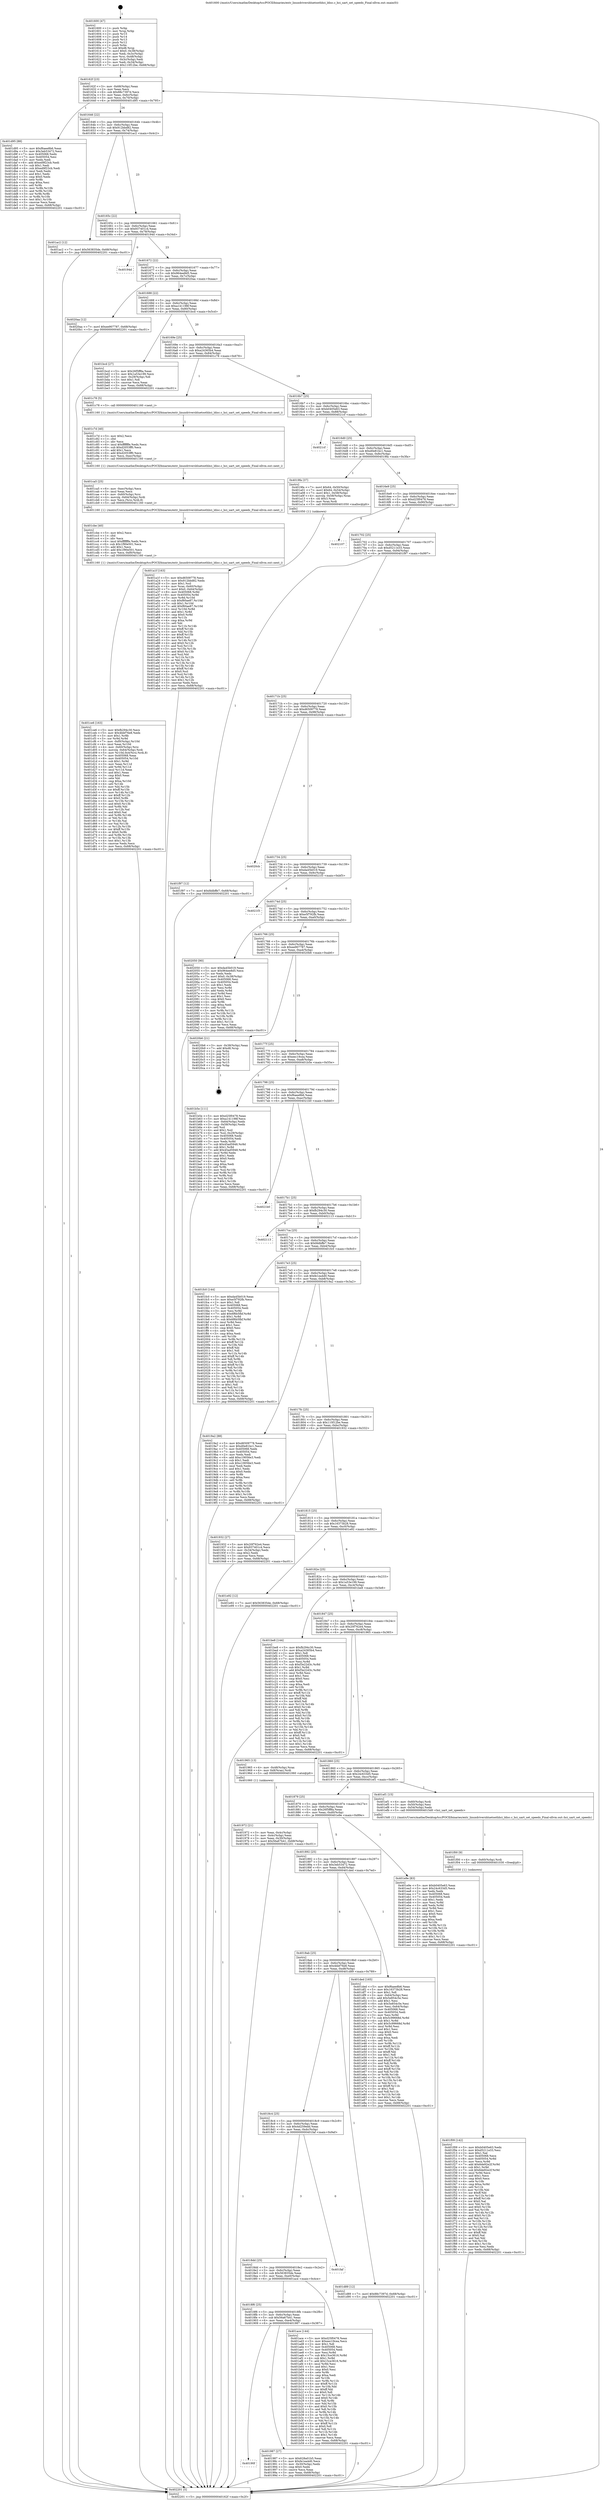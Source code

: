 digraph "0x401600" {
  label = "0x401600 (/mnt/c/Users/mathe/Desktop/tcc/POCII/binaries/extr_linuxdriversbluetoothhci_ldisc.c_hci_uart_set_speeds_Final-ollvm.out::main(0))"
  labelloc = "t"
  node[shape=record]

  Entry [label="",width=0.3,height=0.3,shape=circle,fillcolor=black,style=filled]
  "0x40162f" [label="{
     0x40162f [23]\l
     | [instrs]\l
     &nbsp;&nbsp;0x40162f \<+3\>: mov -0x68(%rbp),%eax\l
     &nbsp;&nbsp;0x401632 \<+2\>: mov %eax,%ecx\l
     &nbsp;&nbsp;0x401634 \<+6\>: sub $0x88c7397d,%ecx\l
     &nbsp;&nbsp;0x40163a \<+3\>: mov %eax,-0x6c(%rbp)\l
     &nbsp;&nbsp;0x40163d \<+3\>: mov %ecx,-0x70(%rbp)\l
     &nbsp;&nbsp;0x401640 \<+6\>: je 0000000000401d95 \<main+0x795\>\l
  }"]
  "0x401d95" [label="{
     0x401d95 [88]\l
     | [instrs]\l
     &nbsp;&nbsp;0x401d95 \<+5\>: mov $0xf6aee8b6,%eax\l
     &nbsp;&nbsp;0x401d9a \<+5\>: mov $0x3eb53472,%ecx\l
     &nbsp;&nbsp;0x401d9f \<+7\>: mov 0x405068,%edx\l
     &nbsp;&nbsp;0x401da6 \<+7\>: mov 0x405054,%esi\l
     &nbsp;&nbsp;0x401dad \<+2\>: mov %edx,%edi\l
     &nbsp;&nbsp;0x401daf \<+6\>: add $0xed9f23cb,%edi\l
     &nbsp;&nbsp;0x401db5 \<+3\>: sub $0x1,%edi\l
     &nbsp;&nbsp;0x401db8 \<+6\>: sub $0xed9f23cb,%edi\l
     &nbsp;&nbsp;0x401dbe \<+3\>: imul %edi,%edx\l
     &nbsp;&nbsp;0x401dc1 \<+3\>: and $0x1,%edx\l
     &nbsp;&nbsp;0x401dc4 \<+3\>: cmp $0x0,%edx\l
     &nbsp;&nbsp;0x401dc7 \<+4\>: sete %r8b\l
     &nbsp;&nbsp;0x401dcb \<+3\>: cmp $0xa,%esi\l
     &nbsp;&nbsp;0x401dce \<+4\>: setl %r9b\l
     &nbsp;&nbsp;0x401dd2 \<+3\>: mov %r8b,%r10b\l
     &nbsp;&nbsp;0x401dd5 \<+3\>: and %r9b,%r10b\l
     &nbsp;&nbsp;0x401dd8 \<+3\>: xor %r9b,%r8b\l
     &nbsp;&nbsp;0x401ddb \<+3\>: or %r8b,%r10b\l
     &nbsp;&nbsp;0x401dde \<+4\>: test $0x1,%r10b\l
     &nbsp;&nbsp;0x401de2 \<+3\>: cmovne %ecx,%eax\l
     &nbsp;&nbsp;0x401de5 \<+3\>: mov %eax,-0x68(%rbp)\l
     &nbsp;&nbsp;0x401de8 \<+5\>: jmp 0000000000402201 \<main+0xc01\>\l
  }"]
  "0x401646" [label="{
     0x401646 [22]\l
     | [instrs]\l
     &nbsp;&nbsp;0x401646 \<+5\>: jmp 000000000040164b \<main+0x4b\>\l
     &nbsp;&nbsp;0x40164b \<+3\>: mov -0x6c(%rbp),%eax\l
     &nbsp;&nbsp;0x40164e \<+5\>: sub $0x912bbd82,%eax\l
     &nbsp;&nbsp;0x401653 \<+3\>: mov %eax,-0x74(%rbp)\l
     &nbsp;&nbsp;0x401656 \<+6\>: je 0000000000401ac2 \<main+0x4c2\>\l
  }"]
  Exit [label="",width=0.3,height=0.3,shape=circle,fillcolor=black,style=filled,peripheries=2]
  "0x401ac2" [label="{
     0x401ac2 [12]\l
     | [instrs]\l
     &nbsp;&nbsp;0x401ac2 \<+7\>: movl $0x563835de,-0x68(%rbp)\l
     &nbsp;&nbsp;0x401ac9 \<+5\>: jmp 0000000000402201 \<main+0xc01\>\l
  }"]
  "0x40165c" [label="{
     0x40165c [22]\l
     | [instrs]\l
     &nbsp;&nbsp;0x40165c \<+5\>: jmp 0000000000401661 \<main+0x61\>\l
     &nbsp;&nbsp;0x401661 \<+3\>: mov -0x6c(%rbp),%eax\l
     &nbsp;&nbsp;0x401664 \<+5\>: sub $0x937401c4,%eax\l
     &nbsp;&nbsp;0x401669 \<+3\>: mov %eax,-0x78(%rbp)\l
     &nbsp;&nbsp;0x40166c \<+6\>: je 000000000040194d \<main+0x34d\>\l
  }"]
  "0x401f09" [label="{
     0x401f09 [142]\l
     | [instrs]\l
     &nbsp;&nbsp;0x401f09 \<+5\>: mov $0xb0405e63,%edx\l
     &nbsp;&nbsp;0x401f0e \<+5\>: mov $0xd5211e33,%esi\l
     &nbsp;&nbsp;0x401f13 \<+2\>: mov $0x1,%al\l
     &nbsp;&nbsp;0x401f15 \<+7\>: mov 0x405068,%ecx\l
     &nbsp;&nbsp;0x401f1c \<+8\>: mov 0x405054,%r8d\l
     &nbsp;&nbsp;0x401f24 \<+3\>: mov %ecx,%r9d\l
     &nbsp;&nbsp;0x401f27 \<+7\>: add $0x6de92e2f,%r9d\l
     &nbsp;&nbsp;0x401f2e \<+4\>: sub $0x1,%r9d\l
     &nbsp;&nbsp;0x401f32 \<+7\>: sub $0x6de92e2f,%r9d\l
     &nbsp;&nbsp;0x401f39 \<+4\>: imul %r9d,%ecx\l
     &nbsp;&nbsp;0x401f3d \<+3\>: and $0x1,%ecx\l
     &nbsp;&nbsp;0x401f40 \<+3\>: cmp $0x0,%ecx\l
     &nbsp;&nbsp;0x401f43 \<+4\>: sete %r10b\l
     &nbsp;&nbsp;0x401f47 \<+4\>: cmp $0xa,%r8d\l
     &nbsp;&nbsp;0x401f4b \<+4\>: setl %r11b\l
     &nbsp;&nbsp;0x401f4f \<+3\>: mov %r10b,%bl\l
     &nbsp;&nbsp;0x401f52 \<+3\>: xor $0xff,%bl\l
     &nbsp;&nbsp;0x401f55 \<+3\>: mov %r11b,%r14b\l
     &nbsp;&nbsp;0x401f58 \<+4\>: xor $0xff,%r14b\l
     &nbsp;&nbsp;0x401f5c \<+2\>: xor $0x0,%al\l
     &nbsp;&nbsp;0x401f5e \<+3\>: mov %bl,%r15b\l
     &nbsp;&nbsp;0x401f61 \<+4\>: and $0x0,%r15b\l
     &nbsp;&nbsp;0x401f65 \<+3\>: and %al,%r10b\l
     &nbsp;&nbsp;0x401f68 \<+3\>: mov %r14b,%r12b\l
     &nbsp;&nbsp;0x401f6b \<+4\>: and $0x0,%r12b\l
     &nbsp;&nbsp;0x401f6f \<+3\>: and %al,%r11b\l
     &nbsp;&nbsp;0x401f72 \<+3\>: or %r10b,%r15b\l
     &nbsp;&nbsp;0x401f75 \<+3\>: or %r11b,%r12b\l
     &nbsp;&nbsp;0x401f78 \<+3\>: xor %r12b,%r15b\l
     &nbsp;&nbsp;0x401f7b \<+3\>: or %r14b,%bl\l
     &nbsp;&nbsp;0x401f7e \<+3\>: xor $0xff,%bl\l
     &nbsp;&nbsp;0x401f81 \<+2\>: or $0x0,%al\l
     &nbsp;&nbsp;0x401f83 \<+2\>: and %al,%bl\l
     &nbsp;&nbsp;0x401f85 \<+3\>: or %bl,%r15b\l
     &nbsp;&nbsp;0x401f88 \<+4\>: test $0x1,%r15b\l
     &nbsp;&nbsp;0x401f8c \<+3\>: cmovne %esi,%edx\l
     &nbsp;&nbsp;0x401f8f \<+3\>: mov %edx,-0x68(%rbp)\l
     &nbsp;&nbsp;0x401f92 \<+5\>: jmp 0000000000402201 \<main+0xc01\>\l
  }"]
  "0x40194d" [label="{
     0x40194d\l
  }", style=dashed]
  "0x401672" [label="{
     0x401672 [22]\l
     | [instrs]\l
     &nbsp;&nbsp;0x401672 \<+5\>: jmp 0000000000401677 \<main+0x77\>\l
     &nbsp;&nbsp;0x401677 \<+3\>: mov -0x6c(%rbp),%eax\l
     &nbsp;&nbsp;0x40167a \<+5\>: sub $0x964ee8d5,%eax\l
     &nbsp;&nbsp;0x40167f \<+3\>: mov %eax,-0x7c(%rbp)\l
     &nbsp;&nbsp;0x401682 \<+6\>: je 00000000004020aa \<main+0xaaa\>\l
  }"]
  "0x401f00" [label="{
     0x401f00 [9]\l
     | [instrs]\l
     &nbsp;&nbsp;0x401f00 \<+4\>: mov -0x60(%rbp),%rdi\l
     &nbsp;&nbsp;0x401f04 \<+5\>: call 0000000000401030 \<free@plt\>\l
     | [calls]\l
     &nbsp;&nbsp;0x401030 \{1\} (unknown)\l
  }"]
  "0x4020aa" [label="{
     0x4020aa [12]\l
     | [instrs]\l
     &nbsp;&nbsp;0x4020aa \<+7\>: movl $0xee907787,-0x68(%rbp)\l
     &nbsp;&nbsp;0x4020b1 \<+5\>: jmp 0000000000402201 \<main+0xc01\>\l
  }"]
  "0x401688" [label="{
     0x401688 [22]\l
     | [instrs]\l
     &nbsp;&nbsp;0x401688 \<+5\>: jmp 000000000040168d \<main+0x8d\>\l
     &nbsp;&nbsp;0x40168d \<+3\>: mov -0x6c(%rbp),%eax\l
     &nbsp;&nbsp;0x401690 \<+5\>: sub $0xa141198f,%eax\l
     &nbsp;&nbsp;0x401695 \<+3\>: mov %eax,-0x80(%rbp)\l
     &nbsp;&nbsp;0x401698 \<+6\>: je 0000000000401bcd \<main+0x5cd\>\l
  }"]
  "0x401ce6" [label="{
     0x401ce6 [163]\l
     | [instrs]\l
     &nbsp;&nbsp;0x401ce6 \<+5\>: mov $0xfb294c30,%ecx\l
     &nbsp;&nbsp;0x401ceb \<+5\>: mov $0x4bbf76e8,%edx\l
     &nbsp;&nbsp;0x401cf0 \<+3\>: mov $0x1,%r8b\l
     &nbsp;&nbsp;0x401cf3 \<+3\>: xor %r9d,%r9d\l
     &nbsp;&nbsp;0x401cf6 \<+7\>: mov -0xf0(%rbp),%r10d\l
     &nbsp;&nbsp;0x401cfd \<+4\>: imul %eax,%r10d\l
     &nbsp;&nbsp;0x401d01 \<+4\>: mov -0x60(%rbp),%rsi\l
     &nbsp;&nbsp;0x401d05 \<+4\>: movslq -0x64(%rbp),%rdi\l
     &nbsp;&nbsp;0x401d09 \<+5\>: mov %r10d,0x4(%rsi,%rdi,8)\l
     &nbsp;&nbsp;0x401d0e \<+7\>: mov 0x405068,%eax\l
     &nbsp;&nbsp;0x401d15 \<+8\>: mov 0x405054,%r10d\l
     &nbsp;&nbsp;0x401d1d \<+4\>: sub $0x1,%r9d\l
     &nbsp;&nbsp;0x401d21 \<+3\>: mov %eax,%r11d\l
     &nbsp;&nbsp;0x401d24 \<+3\>: add %r9d,%r11d\l
     &nbsp;&nbsp;0x401d27 \<+4\>: imul %r11d,%eax\l
     &nbsp;&nbsp;0x401d2b \<+3\>: and $0x1,%eax\l
     &nbsp;&nbsp;0x401d2e \<+3\>: cmp $0x0,%eax\l
     &nbsp;&nbsp;0x401d31 \<+3\>: sete %bl\l
     &nbsp;&nbsp;0x401d34 \<+4\>: cmp $0xa,%r10d\l
     &nbsp;&nbsp;0x401d38 \<+4\>: setl %r14b\l
     &nbsp;&nbsp;0x401d3c \<+3\>: mov %bl,%r15b\l
     &nbsp;&nbsp;0x401d3f \<+4\>: xor $0xff,%r15b\l
     &nbsp;&nbsp;0x401d43 \<+3\>: mov %r14b,%r12b\l
     &nbsp;&nbsp;0x401d46 \<+4\>: xor $0xff,%r12b\l
     &nbsp;&nbsp;0x401d4a \<+4\>: xor $0x0,%r8b\l
     &nbsp;&nbsp;0x401d4e \<+3\>: mov %r15b,%r13b\l
     &nbsp;&nbsp;0x401d51 \<+4\>: and $0x0,%r13b\l
     &nbsp;&nbsp;0x401d55 \<+3\>: and %r8b,%bl\l
     &nbsp;&nbsp;0x401d58 \<+3\>: mov %r12b,%al\l
     &nbsp;&nbsp;0x401d5b \<+2\>: and $0x0,%al\l
     &nbsp;&nbsp;0x401d5d \<+3\>: and %r8b,%r14b\l
     &nbsp;&nbsp;0x401d60 \<+3\>: or %bl,%r13b\l
     &nbsp;&nbsp;0x401d63 \<+3\>: or %r14b,%al\l
     &nbsp;&nbsp;0x401d66 \<+3\>: xor %al,%r13b\l
     &nbsp;&nbsp;0x401d69 \<+3\>: or %r12b,%r15b\l
     &nbsp;&nbsp;0x401d6c \<+4\>: xor $0xff,%r15b\l
     &nbsp;&nbsp;0x401d70 \<+4\>: or $0x0,%r8b\l
     &nbsp;&nbsp;0x401d74 \<+3\>: and %r8b,%r15b\l
     &nbsp;&nbsp;0x401d77 \<+3\>: or %r15b,%r13b\l
     &nbsp;&nbsp;0x401d7a \<+4\>: test $0x1,%r13b\l
     &nbsp;&nbsp;0x401d7e \<+3\>: cmovne %edx,%ecx\l
     &nbsp;&nbsp;0x401d81 \<+3\>: mov %ecx,-0x68(%rbp)\l
     &nbsp;&nbsp;0x401d84 \<+5\>: jmp 0000000000402201 \<main+0xc01\>\l
  }"]
  "0x401bcd" [label="{
     0x401bcd [27]\l
     | [instrs]\l
     &nbsp;&nbsp;0x401bcd \<+5\>: mov $0x26f5ff8a,%eax\l
     &nbsp;&nbsp;0x401bd2 \<+5\>: mov $0x1a53e199,%ecx\l
     &nbsp;&nbsp;0x401bd7 \<+3\>: mov -0x29(%rbp),%dl\l
     &nbsp;&nbsp;0x401bda \<+3\>: test $0x1,%dl\l
     &nbsp;&nbsp;0x401bdd \<+3\>: cmovne %ecx,%eax\l
     &nbsp;&nbsp;0x401be0 \<+3\>: mov %eax,-0x68(%rbp)\l
     &nbsp;&nbsp;0x401be3 \<+5\>: jmp 0000000000402201 \<main+0xc01\>\l
  }"]
  "0x40169e" [label="{
     0x40169e [25]\l
     | [instrs]\l
     &nbsp;&nbsp;0x40169e \<+5\>: jmp 00000000004016a3 \<main+0xa3\>\l
     &nbsp;&nbsp;0x4016a3 \<+3\>: mov -0x6c(%rbp),%eax\l
     &nbsp;&nbsp;0x4016a6 \<+5\>: sub $0xa24365b4,%eax\l
     &nbsp;&nbsp;0x4016ab \<+6\>: mov %eax,-0x84(%rbp)\l
     &nbsp;&nbsp;0x4016b1 \<+6\>: je 0000000000401c78 \<main+0x678\>\l
  }"]
  "0x401cbe" [label="{
     0x401cbe [40]\l
     | [instrs]\l
     &nbsp;&nbsp;0x401cbe \<+5\>: mov $0x2,%ecx\l
     &nbsp;&nbsp;0x401cc3 \<+1\>: cltd\l
     &nbsp;&nbsp;0x401cc4 \<+2\>: idiv %ecx\l
     &nbsp;&nbsp;0x401cc6 \<+6\>: imul $0xfffffffe,%edx,%ecx\l
     &nbsp;&nbsp;0x401ccc \<+6\>: sub $0x1f90e501,%ecx\l
     &nbsp;&nbsp;0x401cd2 \<+3\>: add $0x1,%ecx\l
     &nbsp;&nbsp;0x401cd5 \<+6\>: add $0x1f90e501,%ecx\l
     &nbsp;&nbsp;0x401cdb \<+6\>: mov %ecx,-0xf0(%rbp)\l
     &nbsp;&nbsp;0x401ce1 \<+5\>: call 0000000000401160 \<next_i\>\l
     | [calls]\l
     &nbsp;&nbsp;0x401160 \{1\} (/mnt/c/Users/mathe/Desktop/tcc/POCII/binaries/extr_linuxdriversbluetoothhci_ldisc.c_hci_uart_set_speeds_Final-ollvm.out::next_i)\l
  }"]
  "0x401c78" [label="{
     0x401c78 [5]\l
     | [instrs]\l
     &nbsp;&nbsp;0x401c78 \<+5\>: call 0000000000401160 \<next_i\>\l
     | [calls]\l
     &nbsp;&nbsp;0x401160 \{1\} (/mnt/c/Users/mathe/Desktop/tcc/POCII/binaries/extr_linuxdriversbluetoothhci_ldisc.c_hci_uart_set_speeds_Final-ollvm.out::next_i)\l
  }"]
  "0x4016b7" [label="{
     0x4016b7 [25]\l
     | [instrs]\l
     &nbsp;&nbsp;0x4016b7 \<+5\>: jmp 00000000004016bc \<main+0xbc\>\l
     &nbsp;&nbsp;0x4016bc \<+3\>: mov -0x6c(%rbp),%eax\l
     &nbsp;&nbsp;0x4016bf \<+5\>: sub $0xb0405e63,%eax\l
     &nbsp;&nbsp;0x4016c4 \<+6\>: mov %eax,-0x88(%rbp)\l
     &nbsp;&nbsp;0x4016ca \<+6\>: je 00000000004021cf \<main+0xbcf\>\l
  }"]
  "0x401ca5" [label="{
     0x401ca5 [25]\l
     | [instrs]\l
     &nbsp;&nbsp;0x401ca5 \<+6\>: mov -0xec(%rbp),%ecx\l
     &nbsp;&nbsp;0x401cab \<+3\>: imul %eax,%ecx\l
     &nbsp;&nbsp;0x401cae \<+4\>: mov -0x60(%rbp),%rsi\l
     &nbsp;&nbsp;0x401cb2 \<+4\>: movslq -0x64(%rbp),%rdi\l
     &nbsp;&nbsp;0x401cb6 \<+3\>: mov %ecx,(%rsi,%rdi,8)\l
     &nbsp;&nbsp;0x401cb9 \<+5\>: call 0000000000401160 \<next_i\>\l
     | [calls]\l
     &nbsp;&nbsp;0x401160 \{1\} (/mnt/c/Users/mathe/Desktop/tcc/POCII/binaries/extr_linuxdriversbluetoothhci_ldisc.c_hci_uart_set_speeds_Final-ollvm.out::next_i)\l
  }"]
  "0x4021cf" [label="{
     0x4021cf\l
  }", style=dashed]
  "0x4016d0" [label="{
     0x4016d0 [25]\l
     | [instrs]\l
     &nbsp;&nbsp;0x4016d0 \<+5\>: jmp 00000000004016d5 \<main+0xd5\>\l
     &nbsp;&nbsp;0x4016d5 \<+3\>: mov -0x6c(%rbp),%eax\l
     &nbsp;&nbsp;0x4016d8 \<+5\>: sub $0xd0e81bc1,%eax\l
     &nbsp;&nbsp;0x4016dd \<+6\>: mov %eax,-0x8c(%rbp)\l
     &nbsp;&nbsp;0x4016e3 \<+6\>: je 00000000004019fa \<main+0x3fa\>\l
  }"]
  "0x401c7d" [label="{
     0x401c7d [40]\l
     | [instrs]\l
     &nbsp;&nbsp;0x401c7d \<+5\>: mov $0x2,%ecx\l
     &nbsp;&nbsp;0x401c82 \<+1\>: cltd\l
     &nbsp;&nbsp;0x401c83 \<+2\>: idiv %ecx\l
     &nbsp;&nbsp;0x401c85 \<+6\>: imul $0xfffffffe,%edx,%ecx\l
     &nbsp;&nbsp;0x401c8b \<+6\>: sub $0xd2053ff0,%ecx\l
     &nbsp;&nbsp;0x401c91 \<+3\>: add $0x1,%ecx\l
     &nbsp;&nbsp;0x401c94 \<+6\>: add $0xd2053ff0,%ecx\l
     &nbsp;&nbsp;0x401c9a \<+6\>: mov %ecx,-0xec(%rbp)\l
     &nbsp;&nbsp;0x401ca0 \<+5\>: call 0000000000401160 \<next_i\>\l
     | [calls]\l
     &nbsp;&nbsp;0x401160 \{1\} (/mnt/c/Users/mathe/Desktop/tcc/POCII/binaries/extr_linuxdriversbluetoothhci_ldisc.c_hci_uart_set_speeds_Final-ollvm.out::next_i)\l
  }"]
  "0x4019fa" [label="{
     0x4019fa [37]\l
     | [instrs]\l
     &nbsp;&nbsp;0x4019fa \<+7\>: movl $0x64,-0x50(%rbp)\l
     &nbsp;&nbsp;0x401a01 \<+7\>: movl $0x64,-0x54(%rbp)\l
     &nbsp;&nbsp;0x401a08 \<+7\>: movl $0x1,-0x58(%rbp)\l
     &nbsp;&nbsp;0x401a0f \<+4\>: movslq -0x58(%rbp),%rax\l
     &nbsp;&nbsp;0x401a13 \<+4\>: shl $0x3,%rax\l
     &nbsp;&nbsp;0x401a17 \<+3\>: mov %rax,%rdi\l
     &nbsp;&nbsp;0x401a1a \<+5\>: call 0000000000401050 \<malloc@plt\>\l
     | [calls]\l
     &nbsp;&nbsp;0x401050 \{1\} (unknown)\l
  }"]
  "0x4016e9" [label="{
     0x4016e9 [25]\l
     | [instrs]\l
     &nbsp;&nbsp;0x4016e9 \<+5\>: jmp 00000000004016ee \<main+0xee\>\l
     &nbsp;&nbsp;0x4016ee \<+3\>: mov -0x6c(%rbp),%eax\l
     &nbsp;&nbsp;0x4016f1 \<+5\>: sub $0xd25f0478,%eax\l
     &nbsp;&nbsp;0x4016f6 \<+6\>: mov %eax,-0x90(%rbp)\l
     &nbsp;&nbsp;0x4016fc \<+6\>: je 0000000000402107 \<main+0xb07\>\l
  }"]
  "0x401a1f" [label="{
     0x401a1f [163]\l
     | [instrs]\l
     &nbsp;&nbsp;0x401a1f \<+5\>: mov $0xd6509778,%ecx\l
     &nbsp;&nbsp;0x401a24 \<+5\>: mov $0x912bbd82,%edx\l
     &nbsp;&nbsp;0x401a29 \<+3\>: mov $0x1,%sil\l
     &nbsp;&nbsp;0x401a2c \<+4\>: mov %rax,-0x60(%rbp)\l
     &nbsp;&nbsp;0x401a30 \<+7\>: movl $0x0,-0x64(%rbp)\l
     &nbsp;&nbsp;0x401a37 \<+8\>: mov 0x405068,%r8d\l
     &nbsp;&nbsp;0x401a3f \<+8\>: mov 0x405054,%r9d\l
     &nbsp;&nbsp;0x401a47 \<+3\>: mov %r8d,%r10d\l
     &nbsp;&nbsp;0x401a4a \<+7\>: sub $0xf60ae87,%r10d\l
     &nbsp;&nbsp;0x401a51 \<+4\>: sub $0x1,%r10d\l
     &nbsp;&nbsp;0x401a55 \<+7\>: add $0xf60ae87,%r10d\l
     &nbsp;&nbsp;0x401a5c \<+4\>: imul %r10d,%r8d\l
     &nbsp;&nbsp;0x401a60 \<+4\>: and $0x1,%r8d\l
     &nbsp;&nbsp;0x401a64 \<+4\>: cmp $0x0,%r8d\l
     &nbsp;&nbsp;0x401a68 \<+4\>: sete %r11b\l
     &nbsp;&nbsp;0x401a6c \<+4\>: cmp $0xa,%r9d\l
     &nbsp;&nbsp;0x401a70 \<+3\>: setl %bl\l
     &nbsp;&nbsp;0x401a73 \<+3\>: mov %r11b,%r14b\l
     &nbsp;&nbsp;0x401a76 \<+4\>: xor $0xff,%r14b\l
     &nbsp;&nbsp;0x401a7a \<+3\>: mov %bl,%r15b\l
     &nbsp;&nbsp;0x401a7d \<+4\>: xor $0xff,%r15b\l
     &nbsp;&nbsp;0x401a81 \<+4\>: xor $0x0,%sil\l
     &nbsp;&nbsp;0x401a85 \<+3\>: mov %r14b,%r12b\l
     &nbsp;&nbsp;0x401a88 \<+4\>: and $0x0,%r12b\l
     &nbsp;&nbsp;0x401a8c \<+3\>: and %sil,%r11b\l
     &nbsp;&nbsp;0x401a8f \<+3\>: mov %r15b,%r13b\l
     &nbsp;&nbsp;0x401a92 \<+4\>: and $0x0,%r13b\l
     &nbsp;&nbsp;0x401a96 \<+3\>: and %sil,%bl\l
     &nbsp;&nbsp;0x401a99 \<+3\>: or %r11b,%r12b\l
     &nbsp;&nbsp;0x401a9c \<+3\>: or %bl,%r13b\l
     &nbsp;&nbsp;0x401a9f \<+3\>: xor %r13b,%r12b\l
     &nbsp;&nbsp;0x401aa2 \<+3\>: or %r15b,%r14b\l
     &nbsp;&nbsp;0x401aa5 \<+4\>: xor $0xff,%r14b\l
     &nbsp;&nbsp;0x401aa9 \<+4\>: or $0x0,%sil\l
     &nbsp;&nbsp;0x401aad \<+3\>: and %sil,%r14b\l
     &nbsp;&nbsp;0x401ab0 \<+3\>: or %r14b,%r12b\l
     &nbsp;&nbsp;0x401ab3 \<+4\>: test $0x1,%r12b\l
     &nbsp;&nbsp;0x401ab7 \<+3\>: cmovne %edx,%ecx\l
     &nbsp;&nbsp;0x401aba \<+3\>: mov %ecx,-0x68(%rbp)\l
     &nbsp;&nbsp;0x401abd \<+5\>: jmp 0000000000402201 \<main+0xc01\>\l
  }"]
  "0x402107" [label="{
     0x402107\l
  }", style=dashed]
  "0x401702" [label="{
     0x401702 [25]\l
     | [instrs]\l
     &nbsp;&nbsp;0x401702 \<+5\>: jmp 0000000000401707 \<main+0x107\>\l
     &nbsp;&nbsp;0x401707 \<+3\>: mov -0x6c(%rbp),%eax\l
     &nbsp;&nbsp;0x40170a \<+5\>: sub $0xd5211e33,%eax\l
     &nbsp;&nbsp;0x40170f \<+6\>: mov %eax,-0x94(%rbp)\l
     &nbsp;&nbsp;0x401715 \<+6\>: je 0000000000401f97 \<main+0x997\>\l
  }"]
  "0x40190f" [label="{
     0x40190f\l
  }", style=dashed]
  "0x401f97" [label="{
     0x401f97 [12]\l
     | [instrs]\l
     &nbsp;&nbsp;0x401f97 \<+7\>: movl $0xfddbffe7,-0x68(%rbp)\l
     &nbsp;&nbsp;0x401f9e \<+5\>: jmp 0000000000402201 \<main+0xc01\>\l
  }"]
  "0x40171b" [label="{
     0x40171b [25]\l
     | [instrs]\l
     &nbsp;&nbsp;0x40171b \<+5\>: jmp 0000000000401720 \<main+0x120\>\l
     &nbsp;&nbsp;0x401720 \<+3\>: mov -0x6c(%rbp),%eax\l
     &nbsp;&nbsp;0x401723 \<+5\>: sub $0xd6509778,%eax\l
     &nbsp;&nbsp;0x401728 \<+6\>: mov %eax,-0x98(%rbp)\l
     &nbsp;&nbsp;0x40172e \<+6\>: je 00000000004020cb \<main+0xacb\>\l
  }"]
  "0x401987" [label="{
     0x401987 [27]\l
     | [instrs]\l
     &nbsp;&nbsp;0x401987 \<+5\>: mov $0x628a01b5,%eax\l
     &nbsp;&nbsp;0x40198c \<+5\>: mov $0xfe1ea4d0,%ecx\l
     &nbsp;&nbsp;0x401991 \<+3\>: mov -0x30(%rbp),%edx\l
     &nbsp;&nbsp;0x401994 \<+3\>: cmp $0x0,%edx\l
     &nbsp;&nbsp;0x401997 \<+3\>: cmove %ecx,%eax\l
     &nbsp;&nbsp;0x40199a \<+3\>: mov %eax,-0x68(%rbp)\l
     &nbsp;&nbsp;0x40199d \<+5\>: jmp 0000000000402201 \<main+0xc01\>\l
  }"]
  "0x4020cb" [label="{
     0x4020cb\l
  }", style=dashed]
  "0x401734" [label="{
     0x401734 [25]\l
     | [instrs]\l
     &nbsp;&nbsp;0x401734 \<+5\>: jmp 0000000000401739 \<main+0x139\>\l
     &nbsp;&nbsp;0x401739 \<+3\>: mov -0x6c(%rbp),%eax\l
     &nbsp;&nbsp;0x40173c \<+5\>: sub $0xda45b019,%eax\l
     &nbsp;&nbsp;0x401741 \<+6\>: mov %eax,-0x9c(%rbp)\l
     &nbsp;&nbsp;0x401747 \<+6\>: je 00000000004021f3 \<main+0xbf3\>\l
  }"]
  "0x4018f6" [label="{
     0x4018f6 [25]\l
     | [instrs]\l
     &nbsp;&nbsp;0x4018f6 \<+5\>: jmp 00000000004018fb \<main+0x2fb\>\l
     &nbsp;&nbsp;0x4018fb \<+3\>: mov -0x6c(%rbp),%eax\l
     &nbsp;&nbsp;0x4018fe \<+5\>: sub $0x56a67b41,%eax\l
     &nbsp;&nbsp;0x401903 \<+6\>: mov %eax,-0xe4(%rbp)\l
     &nbsp;&nbsp;0x401909 \<+6\>: je 0000000000401987 \<main+0x387\>\l
  }"]
  "0x4021f3" [label="{
     0x4021f3\l
  }", style=dashed]
  "0x40174d" [label="{
     0x40174d [25]\l
     | [instrs]\l
     &nbsp;&nbsp;0x40174d \<+5\>: jmp 0000000000401752 \<main+0x152\>\l
     &nbsp;&nbsp;0x401752 \<+3\>: mov -0x6c(%rbp),%eax\l
     &nbsp;&nbsp;0x401755 \<+5\>: sub $0xe5f792fb,%eax\l
     &nbsp;&nbsp;0x40175a \<+6\>: mov %eax,-0xa0(%rbp)\l
     &nbsp;&nbsp;0x401760 \<+6\>: je 0000000000402050 \<main+0xa50\>\l
  }"]
  "0x401ace" [label="{
     0x401ace [144]\l
     | [instrs]\l
     &nbsp;&nbsp;0x401ace \<+5\>: mov $0xd25f0478,%eax\l
     &nbsp;&nbsp;0x401ad3 \<+5\>: mov $0xeec19cea,%ecx\l
     &nbsp;&nbsp;0x401ad8 \<+2\>: mov $0x1,%dl\l
     &nbsp;&nbsp;0x401ada \<+7\>: mov 0x405068,%esi\l
     &nbsp;&nbsp;0x401ae1 \<+7\>: mov 0x405054,%edi\l
     &nbsp;&nbsp;0x401ae8 \<+3\>: mov %esi,%r8d\l
     &nbsp;&nbsp;0x401aeb \<+7\>: sub $0x15ce3616,%r8d\l
     &nbsp;&nbsp;0x401af2 \<+4\>: sub $0x1,%r8d\l
     &nbsp;&nbsp;0x401af6 \<+7\>: add $0x15ce3616,%r8d\l
     &nbsp;&nbsp;0x401afd \<+4\>: imul %r8d,%esi\l
     &nbsp;&nbsp;0x401b01 \<+3\>: and $0x1,%esi\l
     &nbsp;&nbsp;0x401b04 \<+3\>: cmp $0x0,%esi\l
     &nbsp;&nbsp;0x401b07 \<+4\>: sete %r9b\l
     &nbsp;&nbsp;0x401b0b \<+3\>: cmp $0xa,%edi\l
     &nbsp;&nbsp;0x401b0e \<+4\>: setl %r10b\l
     &nbsp;&nbsp;0x401b12 \<+3\>: mov %r9b,%r11b\l
     &nbsp;&nbsp;0x401b15 \<+4\>: xor $0xff,%r11b\l
     &nbsp;&nbsp;0x401b19 \<+3\>: mov %r10b,%bl\l
     &nbsp;&nbsp;0x401b1c \<+3\>: xor $0xff,%bl\l
     &nbsp;&nbsp;0x401b1f \<+3\>: xor $0x0,%dl\l
     &nbsp;&nbsp;0x401b22 \<+3\>: mov %r11b,%r14b\l
     &nbsp;&nbsp;0x401b25 \<+4\>: and $0x0,%r14b\l
     &nbsp;&nbsp;0x401b29 \<+3\>: and %dl,%r9b\l
     &nbsp;&nbsp;0x401b2c \<+3\>: mov %bl,%r15b\l
     &nbsp;&nbsp;0x401b2f \<+4\>: and $0x0,%r15b\l
     &nbsp;&nbsp;0x401b33 \<+3\>: and %dl,%r10b\l
     &nbsp;&nbsp;0x401b36 \<+3\>: or %r9b,%r14b\l
     &nbsp;&nbsp;0x401b39 \<+3\>: or %r10b,%r15b\l
     &nbsp;&nbsp;0x401b3c \<+3\>: xor %r15b,%r14b\l
     &nbsp;&nbsp;0x401b3f \<+3\>: or %bl,%r11b\l
     &nbsp;&nbsp;0x401b42 \<+4\>: xor $0xff,%r11b\l
     &nbsp;&nbsp;0x401b46 \<+3\>: or $0x0,%dl\l
     &nbsp;&nbsp;0x401b49 \<+3\>: and %dl,%r11b\l
     &nbsp;&nbsp;0x401b4c \<+3\>: or %r11b,%r14b\l
     &nbsp;&nbsp;0x401b4f \<+4\>: test $0x1,%r14b\l
     &nbsp;&nbsp;0x401b53 \<+3\>: cmovne %ecx,%eax\l
     &nbsp;&nbsp;0x401b56 \<+3\>: mov %eax,-0x68(%rbp)\l
     &nbsp;&nbsp;0x401b59 \<+5\>: jmp 0000000000402201 \<main+0xc01\>\l
  }"]
  "0x402050" [label="{
     0x402050 [90]\l
     | [instrs]\l
     &nbsp;&nbsp;0x402050 \<+5\>: mov $0xda45b019,%eax\l
     &nbsp;&nbsp;0x402055 \<+5\>: mov $0x964ee8d5,%ecx\l
     &nbsp;&nbsp;0x40205a \<+2\>: xor %edx,%edx\l
     &nbsp;&nbsp;0x40205c \<+7\>: movl $0x0,-0x38(%rbp)\l
     &nbsp;&nbsp;0x402063 \<+7\>: mov 0x405068,%esi\l
     &nbsp;&nbsp;0x40206a \<+7\>: mov 0x405054,%edi\l
     &nbsp;&nbsp;0x402071 \<+3\>: sub $0x1,%edx\l
     &nbsp;&nbsp;0x402074 \<+3\>: mov %esi,%r8d\l
     &nbsp;&nbsp;0x402077 \<+3\>: add %edx,%r8d\l
     &nbsp;&nbsp;0x40207a \<+4\>: imul %r8d,%esi\l
     &nbsp;&nbsp;0x40207e \<+3\>: and $0x1,%esi\l
     &nbsp;&nbsp;0x402081 \<+3\>: cmp $0x0,%esi\l
     &nbsp;&nbsp;0x402084 \<+4\>: sete %r9b\l
     &nbsp;&nbsp;0x402088 \<+3\>: cmp $0xa,%edi\l
     &nbsp;&nbsp;0x40208b \<+4\>: setl %r10b\l
     &nbsp;&nbsp;0x40208f \<+3\>: mov %r9b,%r11b\l
     &nbsp;&nbsp;0x402092 \<+3\>: and %r10b,%r11b\l
     &nbsp;&nbsp;0x402095 \<+3\>: xor %r10b,%r9b\l
     &nbsp;&nbsp;0x402098 \<+3\>: or %r9b,%r11b\l
     &nbsp;&nbsp;0x40209b \<+4\>: test $0x1,%r11b\l
     &nbsp;&nbsp;0x40209f \<+3\>: cmovne %ecx,%eax\l
     &nbsp;&nbsp;0x4020a2 \<+3\>: mov %eax,-0x68(%rbp)\l
     &nbsp;&nbsp;0x4020a5 \<+5\>: jmp 0000000000402201 \<main+0xc01\>\l
  }"]
  "0x401766" [label="{
     0x401766 [25]\l
     | [instrs]\l
     &nbsp;&nbsp;0x401766 \<+5\>: jmp 000000000040176b \<main+0x16b\>\l
     &nbsp;&nbsp;0x40176b \<+3\>: mov -0x6c(%rbp),%eax\l
     &nbsp;&nbsp;0x40176e \<+5\>: sub $0xee907787,%eax\l
     &nbsp;&nbsp;0x401773 \<+6\>: mov %eax,-0xa4(%rbp)\l
     &nbsp;&nbsp;0x401779 \<+6\>: je 00000000004020b6 \<main+0xab6\>\l
  }"]
  "0x4018dd" [label="{
     0x4018dd [25]\l
     | [instrs]\l
     &nbsp;&nbsp;0x4018dd \<+5\>: jmp 00000000004018e2 \<main+0x2e2\>\l
     &nbsp;&nbsp;0x4018e2 \<+3\>: mov -0x6c(%rbp),%eax\l
     &nbsp;&nbsp;0x4018e5 \<+5\>: sub $0x563835de,%eax\l
     &nbsp;&nbsp;0x4018ea \<+6\>: mov %eax,-0xe0(%rbp)\l
     &nbsp;&nbsp;0x4018f0 \<+6\>: je 0000000000401ace \<main+0x4ce\>\l
  }"]
  "0x4020b6" [label="{
     0x4020b6 [21]\l
     | [instrs]\l
     &nbsp;&nbsp;0x4020b6 \<+3\>: mov -0x38(%rbp),%eax\l
     &nbsp;&nbsp;0x4020b9 \<+7\>: add $0xd8,%rsp\l
     &nbsp;&nbsp;0x4020c0 \<+1\>: pop %rbx\l
     &nbsp;&nbsp;0x4020c1 \<+2\>: pop %r12\l
     &nbsp;&nbsp;0x4020c3 \<+2\>: pop %r13\l
     &nbsp;&nbsp;0x4020c5 \<+2\>: pop %r14\l
     &nbsp;&nbsp;0x4020c7 \<+2\>: pop %r15\l
     &nbsp;&nbsp;0x4020c9 \<+1\>: pop %rbp\l
     &nbsp;&nbsp;0x4020ca \<+1\>: ret\l
  }"]
  "0x40177f" [label="{
     0x40177f [25]\l
     | [instrs]\l
     &nbsp;&nbsp;0x40177f \<+5\>: jmp 0000000000401784 \<main+0x184\>\l
     &nbsp;&nbsp;0x401784 \<+3\>: mov -0x6c(%rbp),%eax\l
     &nbsp;&nbsp;0x401787 \<+5\>: sub $0xeec19cea,%eax\l
     &nbsp;&nbsp;0x40178c \<+6\>: mov %eax,-0xa8(%rbp)\l
     &nbsp;&nbsp;0x401792 \<+6\>: je 0000000000401b5e \<main+0x55e\>\l
  }"]
  "0x401faf" [label="{
     0x401faf\l
  }", style=dashed]
  "0x401b5e" [label="{
     0x401b5e [111]\l
     | [instrs]\l
     &nbsp;&nbsp;0x401b5e \<+5\>: mov $0xd25f0478,%eax\l
     &nbsp;&nbsp;0x401b63 \<+5\>: mov $0xa141198f,%ecx\l
     &nbsp;&nbsp;0x401b68 \<+3\>: mov -0x64(%rbp),%edx\l
     &nbsp;&nbsp;0x401b6b \<+3\>: cmp -0x58(%rbp),%edx\l
     &nbsp;&nbsp;0x401b6e \<+4\>: setl %sil\l
     &nbsp;&nbsp;0x401b72 \<+4\>: and $0x1,%sil\l
     &nbsp;&nbsp;0x401b76 \<+4\>: mov %sil,-0x29(%rbp)\l
     &nbsp;&nbsp;0x401b7a \<+7\>: mov 0x405068,%edx\l
     &nbsp;&nbsp;0x401b81 \<+7\>: mov 0x405054,%edi\l
     &nbsp;&nbsp;0x401b88 \<+3\>: mov %edx,%r8d\l
     &nbsp;&nbsp;0x401b8b \<+7\>: sub $0x45ad5948,%r8d\l
     &nbsp;&nbsp;0x401b92 \<+4\>: sub $0x1,%r8d\l
     &nbsp;&nbsp;0x401b96 \<+7\>: add $0x45ad5948,%r8d\l
     &nbsp;&nbsp;0x401b9d \<+4\>: imul %r8d,%edx\l
     &nbsp;&nbsp;0x401ba1 \<+3\>: and $0x1,%edx\l
     &nbsp;&nbsp;0x401ba4 \<+3\>: cmp $0x0,%edx\l
     &nbsp;&nbsp;0x401ba7 \<+4\>: sete %sil\l
     &nbsp;&nbsp;0x401bab \<+3\>: cmp $0xa,%edi\l
     &nbsp;&nbsp;0x401bae \<+4\>: setl %r9b\l
     &nbsp;&nbsp;0x401bb2 \<+3\>: mov %sil,%r10b\l
     &nbsp;&nbsp;0x401bb5 \<+3\>: and %r9b,%r10b\l
     &nbsp;&nbsp;0x401bb8 \<+3\>: xor %r9b,%sil\l
     &nbsp;&nbsp;0x401bbb \<+3\>: or %sil,%r10b\l
     &nbsp;&nbsp;0x401bbe \<+4\>: test $0x1,%r10b\l
     &nbsp;&nbsp;0x401bc2 \<+3\>: cmovne %ecx,%eax\l
     &nbsp;&nbsp;0x401bc5 \<+3\>: mov %eax,-0x68(%rbp)\l
     &nbsp;&nbsp;0x401bc8 \<+5\>: jmp 0000000000402201 \<main+0xc01\>\l
  }"]
  "0x401798" [label="{
     0x401798 [25]\l
     | [instrs]\l
     &nbsp;&nbsp;0x401798 \<+5\>: jmp 000000000040179d \<main+0x19d\>\l
     &nbsp;&nbsp;0x40179d \<+3\>: mov -0x6c(%rbp),%eax\l
     &nbsp;&nbsp;0x4017a0 \<+5\>: sub $0xf6aee8b6,%eax\l
     &nbsp;&nbsp;0x4017a5 \<+6\>: mov %eax,-0xac(%rbp)\l
     &nbsp;&nbsp;0x4017ab \<+6\>: je 00000000004021b0 \<main+0xbb0\>\l
  }"]
  "0x4018c4" [label="{
     0x4018c4 [25]\l
     | [instrs]\l
     &nbsp;&nbsp;0x4018c4 \<+5\>: jmp 00000000004018c9 \<main+0x2c9\>\l
     &nbsp;&nbsp;0x4018c9 \<+3\>: mov -0x6c(%rbp),%eax\l
     &nbsp;&nbsp;0x4018cc \<+5\>: sub $0x4d259edd,%eax\l
     &nbsp;&nbsp;0x4018d1 \<+6\>: mov %eax,-0xdc(%rbp)\l
     &nbsp;&nbsp;0x4018d7 \<+6\>: je 0000000000401faf \<main+0x9af\>\l
  }"]
  "0x4021b0" [label="{
     0x4021b0\l
  }", style=dashed]
  "0x4017b1" [label="{
     0x4017b1 [25]\l
     | [instrs]\l
     &nbsp;&nbsp;0x4017b1 \<+5\>: jmp 00000000004017b6 \<main+0x1b6\>\l
     &nbsp;&nbsp;0x4017b6 \<+3\>: mov -0x6c(%rbp),%eax\l
     &nbsp;&nbsp;0x4017b9 \<+5\>: sub $0xfb294c30,%eax\l
     &nbsp;&nbsp;0x4017be \<+6\>: mov %eax,-0xb0(%rbp)\l
     &nbsp;&nbsp;0x4017c4 \<+6\>: je 0000000000402113 \<main+0xb13\>\l
  }"]
  "0x401d89" [label="{
     0x401d89 [12]\l
     | [instrs]\l
     &nbsp;&nbsp;0x401d89 \<+7\>: movl $0x88c7397d,-0x68(%rbp)\l
     &nbsp;&nbsp;0x401d90 \<+5\>: jmp 0000000000402201 \<main+0xc01\>\l
  }"]
  "0x402113" [label="{
     0x402113\l
  }", style=dashed]
  "0x4017ca" [label="{
     0x4017ca [25]\l
     | [instrs]\l
     &nbsp;&nbsp;0x4017ca \<+5\>: jmp 00000000004017cf \<main+0x1cf\>\l
     &nbsp;&nbsp;0x4017cf \<+3\>: mov -0x6c(%rbp),%eax\l
     &nbsp;&nbsp;0x4017d2 \<+5\>: sub $0xfddbffe7,%eax\l
     &nbsp;&nbsp;0x4017d7 \<+6\>: mov %eax,-0xb4(%rbp)\l
     &nbsp;&nbsp;0x4017dd \<+6\>: je 0000000000401fc0 \<main+0x9c0\>\l
  }"]
  "0x4018ab" [label="{
     0x4018ab [25]\l
     | [instrs]\l
     &nbsp;&nbsp;0x4018ab \<+5\>: jmp 00000000004018b0 \<main+0x2b0\>\l
     &nbsp;&nbsp;0x4018b0 \<+3\>: mov -0x6c(%rbp),%eax\l
     &nbsp;&nbsp;0x4018b3 \<+5\>: sub $0x4bbf76e8,%eax\l
     &nbsp;&nbsp;0x4018b8 \<+6\>: mov %eax,-0xd8(%rbp)\l
     &nbsp;&nbsp;0x4018be \<+6\>: je 0000000000401d89 \<main+0x789\>\l
  }"]
  "0x401fc0" [label="{
     0x401fc0 [144]\l
     | [instrs]\l
     &nbsp;&nbsp;0x401fc0 \<+5\>: mov $0xda45b019,%eax\l
     &nbsp;&nbsp;0x401fc5 \<+5\>: mov $0xe5f792fb,%ecx\l
     &nbsp;&nbsp;0x401fca \<+2\>: mov $0x1,%dl\l
     &nbsp;&nbsp;0x401fcc \<+7\>: mov 0x405068,%esi\l
     &nbsp;&nbsp;0x401fd3 \<+7\>: mov 0x405054,%edi\l
     &nbsp;&nbsp;0x401fda \<+3\>: mov %esi,%r8d\l
     &nbsp;&nbsp;0x401fdd \<+7\>: add $0x6f6b5fbf,%r8d\l
     &nbsp;&nbsp;0x401fe4 \<+4\>: sub $0x1,%r8d\l
     &nbsp;&nbsp;0x401fe8 \<+7\>: sub $0x6f6b5fbf,%r8d\l
     &nbsp;&nbsp;0x401fef \<+4\>: imul %r8d,%esi\l
     &nbsp;&nbsp;0x401ff3 \<+3\>: and $0x1,%esi\l
     &nbsp;&nbsp;0x401ff6 \<+3\>: cmp $0x0,%esi\l
     &nbsp;&nbsp;0x401ff9 \<+4\>: sete %r9b\l
     &nbsp;&nbsp;0x401ffd \<+3\>: cmp $0xa,%edi\l
     &nbsp;&nbsp;0x402000 \<+4\>: setl %r10b\l
     &nbsp;&nbsp;0x402004 \<+3\>: mov %r9b,%r11b\l
     &nbsp;&nbsp;0x402007 \<+4\>: xor $0xff,%r11b\l
     &nbsp;&nbsp;0x40200b \<+3\>: mov %r10b,%bl\l
     &nbsp;&nbsp;0x40200e \<+3\>: xor $0xff,%bl\l
     &nbsp;&nbsp;0x402011 \<+3\>: xor $0x1,%dl\l
     &nbsp;&nbsp;0x402014 \<+3\>: mov %r11b,%r14b\l
     &nbsp;&nbsp;0x402017 \<+4\>: and $0xff,%r14b\l
     &nbsp;&nbsp;0x40201b \<+3\>: and %dl,%r9b\l
     &nbsp;&nbsp;0x40201e \<+3\>: mov %bl,%r15b\l
     &nbsp;&nbsp;0x402021 \<+4\>: and $0xff,%r15b\l
     &nbsp;&nbsp;0x402025 \<+3\>: and %dl,%r10b\l
     &nbsp;&nbsp;0x402028 \<+3\>: or %r9b,%r14b\l
     &nbsp;&nbsp;0x40202b \<+3\>: or %r10b,%r15b\l
     &nbsp;&nbsp;0x40202e \<+3\>: xor %r15b,%r14b\l
     &nbsp;&nbsp;0x402031 \<+3\>: or %bl,%r11b\l
     &nbsp;&nbsp;0x402034 \<+4\>: xor $0xff,%r11b\l
     &nbsp;&nbsp;0x402038 \<+3\>: or $0x1,%dl\l
     &nbsp;&nbsp;0x40203b \<+3\>: and %dl,%r11b\l
     &nbsp;&nbsp;0x40203e \<+3\>: or %r11b,%r14b\l
     &nbsp;&nbsp;0x402041 \<+4\>: test $0x1,%r14b\l
     &nbsp;&nbsp;0x402045 \<+3\>: cmovne %ecx,%eax\l
     &nbsp;&nbsp;0x402048 \<+3\>: mov %eax,-0x68(%rbp)\l
     &nbsp;&nbsp;0x40204b \<+5\>: jmp 0000000000402201 \<main+0xc01\>\l
  }"]
  "0x4017e3" [label="{
     0x4017e3 [25]\l
     | [instrs]\l
     &nbsp;&nbsp;0x4017e3 \<+5\>: jmp 00000000004017e8 \<main+0x1e8\>\l
     &nbsp;&nbsp;0x4017e8 \<+3\>: mov -0x6c(%rbp),%eax\l
     &nbsp;&nbsp;0x4017eb \<+5\>: sub $0xfe1ea4d0,%eax\l
     &nbsp;&nbsp;0x4017f0 \<+6\>: mov %eax,-0xb8(%rbp)\l
     &nbsp;&nbsp;0x4017f6 \<+6\>: je 00000000004019a2 \<main+0x3a2\>\l
  }"]
  "0x401ded" [label="{
     0x401ded [165]\l
     | [instrs]\l
     &nbsp;&nbsp;0x401ded \<+5\>: mov $0xf6aee8b6,%eax\l
     &nbsp;&nbsp;0x401df2 \<+5\>: mov $0x16373b28,%ecx\l
     &nbsp;&nbsp;0x401df7 \<+2\>: mov $0x1,%dl\l
     &nbsp;&nbsp;0x401df9 \<+3\>: mov -0x64(%rbp),%esi\l
     &nbsp;&nbsp;0x401dfc \<+6\>: add $0x5e854c5e,%esi\l
     &nbsp;&nbsp;0x401e02 \<+3\>: add $0x1,%esi\l
     &nbsp;&nbsp;0x401e05 \<+6\>: sub $0x5e854c5e,%esi\l
     &nbsp;&nbsp;0x401e0b \<+3\>: mov %esi,-0x64(%rbp)\l
     &nbsp;&nbsp;0x401e0e \<+7\>: mov 0x405068,%esi\l
     &nbsp;&nbsp;0x401e15 \<+7\>: mov 0x405054,%edi\l
     &nbsp;&nbsp;0x401e1c \<+3\>: mov %esi,%r8d\l
     &nbsp;&nbsp;0x401e1f \<+7\>: sub $0x5c99668d,%r8d\l
     &nbsp;&nbsp;0x401e26 \<+4\>: sub $0x1,%r8d\l
     &nbsp;&nbsp;0x401e2a \<+7\>: add $0x5c99668d,%r8d\l
     &nbsp;&nbsp;0x401e31 \<+4\>: imul %r8d,%esi\l
     &nbsp;&nbsp;0x401e35 \<+3\>: and $0x1,%esi\l
     &nbsp;&nbsp;0x401e38 \<+3\>: cmp $0x0,%esi\l
     &nbsp;&nbsp;0x401e3b \<+4\>: sete %r9b\l
     &nbsp;&nbsp;0x401e3f \<+3\>: cmp $0xa,%edi\l
     &nbsp;&nbsp;0x401e42 \<+4\>: setl %r10b\l
     &nbsp;&nbsp;0x401e46 \<+3\>: mov %r9b,%r11b\l
     &nbsp;&nbsp;0x401e49 \<+4\>: xor $0xff,%r11b\l
     &nbsp;&nbsp;0x401e4d \<+3\>: mov %r10b,%bl\l
     &nbsp;&nbsp;0x401e50 \<+3\>: xor $0xff,%bl\l
     &nbsp;&nbsp;0x401e53 \<+3\>: xor $0x1,%dl\l
     &nbsp;&nbsp;0x401e56 \<+3\>: mov %r11b,%r14b\l
     &nbsp;&nbsp;0x401e59 \<+4\>: and $0xff,%r14b\l
     &nbsp;&nbsp;0x401e5d \<+3\>: and %dl,%r9b\l
     &nbsp;&nbsp;0x401e60 \<+3\>: mov %bl,%r15b\l
     &nbsp;&nbsp;0x401e63 \<+4\>: and $0xff,%r15b\l
     &nbsp;&nbsp;0x401e67 \<+3\>: and %dl,%r10b\l
     &nbsp;&nbsp;0x401e6a \<+3\>: or %r9b,%r14b\l
     &nbsp;&nbsp;0x401e6d \<+3\>: or %r10b,%r15b\l
     &nbsp;&nbsp;0x401e70 \<+3\>: xor %r15b,%r14b\l
     &nbsp;&nbsp;0x401e73 \<+3\>: or %bl,%r11b\l
     &nbsp;&nbsp;0x401e76 \<+4\>: xor $0xff,%r11b\l
     &nbsp;&nbsp;0x401e7a \<+3\>: or $0x1,%dl\l
     &nbsp;&nbsp;0x401e7d \<+3\>: and %dl,%r11b\l
     &nbsp;&nbsp;0x401e80 \<+3\>: or %r11b,%r14b\l
     &nbsp;&nbsp;0x401e83 \<+4\>: test $0x1,%r14b\l
     &nbsp;&nbsp;0x401e87 \<+3\>: cmovne %ecx,%eax\l
     &nbsp;&nbsp;0x401e8a \<+3\>: mov %eax,-0x68(%rbp)\l
     &nbsp;&nbsp;0x401e8d \<+5\>: jmp 0000000000402201 \<main+0xc01\>\l
  }"]
  "0x4019a2" [label="{
     0x4019a2 [88]\l
     | [instrs]\l
     &nbsp;&nbsp;0x4019a2 \<+5\>: mov $0xd6509778,%eax\l
     &nbsp;&nbsp;0x4019a7 \<+5\>: mov $0xd0e81bc1,%ecx\l
     &nbsp;&nbsp;0x4019ac \<+7\>: mov 0x405068,%edx\l
     &nbsp;&nbsp;0x4019b3 \<+7\>: mov 0x405054,%esi\l
     &nbsp;&nbsp;0x4019ba \<+2\>: mov %edx,%edi\l
     &nbsp;&nbsp;0x4019bc \<+6\>: add $0xc19056e3,%edi\l
     &nbsp;&nbsp;0x4019c2 \<+3\>: sub $0x1,%edi\l
     &nbsp;&nbsp;0x4019c5 \<+6\>: sub $0xc19056e3,%edi\l
     &nbsp;&nbsp;0x4019cb \<+3\>: imul %edi,%edx\l
     &nbsp;&nbsp;0x4019ce \<+3\>: and $0x1,%edx\l
     &nbsp;&nbsp;0x4019d1 \<+3\>: cmp $0x0,%edx\l
     &nbsp;&nbsp;0x4019d4 \<+4\>: sete %r8b\l
     &nbsp;&nbsp;0x4019d8 \<+3\>: cmp $0xa,%esi\l
     &nbsp;&nbsp;0x4019db \<+4\>: setl %r9b\l
     &nbsp;&nbsp;0x4019df \<+3\>: mov %r8b,%r10b\l
     &nbsp;&nbsp;0x4019e2 \<+3\>: and %r9b,%r10b\l
     &nbsp;&nbsp;0x4019e5 \<+3\>: xor %r9b,%r8b\l
     &nbsp;&nbsp;0x4019e8 \<+3\>: or %r8b,%r10b\l
     &nbsp;&nbsp;0x4019eb \<+4\>: test $0x1,%r10b\l
     &nbsp;&nbsp;0x4019ef \<+3\>: cmovne %ecx,%eax\l
     &nbsp;&nbsp;0x4019f2 \<+3\>: mov %eax,-0x68(%rbp)\l
     &nbsp;&nbsp;0x4019f5 \<+5\>: jmp 0000000000402201 \<main+0xc01\>\l
  }"]
  "0x4017fc" [label="{
     0x4017fc [25]\l
     | [instrs]\l
     &nbsp;&nbsp;0x4017fc \<+5\>: jmp 0000000000401801 \<main+0x201\>\l
     &nbsp;&nbsp;0x401801 \<+3\>: mov -0x6c(%rbp),%eax\l
     &nbsp;&nbsp;0x401804 \<+5\>: sub $0x110f12be,%eax\l
     &nbsp;&nbsp;0x401809 \<+6\>: mov %eax,-0xbc(%rbp)\l
     &nbsp;&nbsp;0x40180f \<+6\>: je 0000000000401932 \<main+0x332\>\l
  }"]
  "0x401892" [label="{
     0x401892 [25]\l
     | [instrs]\l
     &nbsp;&nbsp;0x401892 \<+5\>: jmp 0000000000401897 \<main+0x297\>\l
     &nbsp;&nbsp;0x401897 \<+3\>: mov -0x6c(%rbp),%eax\l
     &nbsp;&nbsp;0x40189a \<+5\>: sub $0x3eb53472,%eax\l
     &nbsp;&nbsp;0x40189f \<+6\>: mov %eax,-0xd4(%rbp)\l
     &nbsp;&nbsp;0x4018a5 \<+6\>: je 0000000000401ded \<main+0x7ed\>\l
  }"]
  "0x401932" [label="{
     0x401932 [27]\l
     | [instrs]\l
     &nbsp;&nbsp;0x401932 \<+5\>: mov $0x20f762e4,%eax\l
     &nbsp;&nbsp;0x401937 \<+5\>: mov $0x937401c4,%ecx\l
     &nbsp;&nbsp;0x40193c \<+3\>: mov -0x34(%rbp),%edx\l
     &nbsp;&nbsp;0x40193f \<+3\>: cmp $0x2,%edx\l
     &nbsp;&nbsp;0x401942 \<+3\>: cmovne %ecx,%eax\l
     &nbsp;&nbsp;0x401945 \<+3\>: mov %eax,-0x68(%rbp)\l
     &nbsp;&nbsp;0x401948 \<+5\>: jmp 0000000000402201 \<main+0xc01\>\l
  }"]
  "0x401815" [label="{
     0x401815 [25]\l
     | [instrs]\l
     &nbsp;&nbsp;0x401815 \<+5\>: jmp 000000000040181a \<main+0x21a\>\l
     &nbsp;&nbsp;0x40181a \<+3\>: mov -0x6c(%rbp),%eax\l
     &nbsp;&nbsp;0x40181d \<+5\>: sub $0x16373b28,%eax\l
     &nbsp;&nbsp;0x401822 \<+6\>: mov %eax,-0xc0(%rbp)\l
     &nbsp;&nbsp;0x401828 \<+6\>: je 0000000000401e92 \<main+0x892\>\l
  }"]
  "0x402201" [label="{
     0x402201 [5]\l
     | [instrs]\l
     &nbsp;&nbsp;0x402201 \<+5\>: jmp 000000000040162f \<main+0x2f\>\l
  }"]
  "0x401600" [label="{
     0x401600 [47]\l
     | [instrs]\l
     &nbsp;&nbsp;0x401600 \<+1\>: push %rbp\l
     &nbsp;&nbsp;0x401601 \<+3\>: mov %rsp,%rbp\l
     &nbsp;&nbsp;0x401604 \<+2\>: push %r15\l
     &nbsp;&nbsp;0x401606 \<+2\>: push %r14\l
     &nbsp;&nbsp;0x401608 \<+2\>: push %r13\l
     &nbsp;&nbsp;0x40160a \<+2\>: push %r12\l
     &nbsp;&nbsp;0x40160c \<+1\>: push %rbx\l
     &nbsp;&nbsp;0x40160d \<+7\>: sub $0xd8,%rsp\l
     &nbsp;&nbsp;0x401614 \<+7\>: movl $0x0,-0x38(%rbp)\l
     &nbsp;&nbsp;0x40161b \<+3\>: mov %edi,-0x3c(%rbp)\l
     &nbsp;&nbsp;0x40161e \<+4\>: mov %rsi,-0x48(%rbp)\l
     &nbsp;&nbsp;0x401622 \<+3\>: mov -0x3c(%rbp),%edi\l
     &nbsp;&nbsp;0x401625 \<+3\>: mov %edi,-0x34(%rbp)\l
     &nbsp;&nbsp;0x401628 \<+7\>: movl $0x110f12be,-0x68(%rbp)\l
  }"]
  "0x401e9e" [label="{
     0x401e9e [83]\l
     | [instrs]\l
     &nbsp;&nbsp;0x401e9e \<+5\>: mov $0xb0405e63,%eax\l
     &nbsp;&nbsp;0x401ea3 \<+5\>: mov $0x24c633d5,%ecx\l
     &nbsp;&nbsp;0x401ea8 \<+2\>: xor %edx,%edx\l
     &nbsp;&nbsp;0x401eaa \<+7\>: mov 0x405068,%esi\l
     &nbsp;&nbsp;0x401eb1 \<+7\>: mov 0x405054,%edi\l
     &nbsp;&nbsp;0x401eb8 \<+3\>: sub $0x1,%edx\l
     &nbsp;&nbsp;0x401ebb \<+3\>: mov %esi,%r8d\l
     &nbsp;&nbsp;0x401ebe \<+3\>: add %edx,%r8d\l
     &nbsp;&nbsp;0x401ec1 \<+4\>: imul %r8d,%esi\l
     &nbsp;&nbsp;0x401ec5 \<+3\>: and $0x1,%esi\l
     &nbsp;&nbsp;0x401ec8 \<+3\>: cmp $0x0,%esi\l
     &nbsp;&nbsp;0x401ecb \<+4\>: sete %r9b\l
     &nbsp;&nbsp;0x401ecf \<+3\>: cmp $0xa,%edi\l
     &nbsp;&nbsp;0x401ed2 \<+4\>: setl %r10b\l
     &nbsp;&nbsp;0x401ed6 \<+3\>: mov %r9b,%r11b\l
     &nbsp;&nbsp;0x401ed9 \<+3\>: and %r10b,%r11b\l
     &nbsp;&nbsp;0x401edc \<+3\>: xor %r10b,%r9b\l
     &nbsp;&nbsp;0x401edf \<+3\>: or %r9b,%r11b\l
     &nbsp;&nbsp;0x401ee2 \<+4\>: test $0x1,%r11b\l
     &nbsp;&nbsp;0x401ee6 \<+3\>: cmovne %ecx,%eax\l
     &nbsp;&nbsp;0x401ee9 \<+3\>: mov %eax,-0x68(%rbp)\l
     &nbsp;&nbsp;0x401eec \<+5\>: jmp 0000000000402201 \<main+0xc01\>\l
  }"]
  "0x401e92" [label="{
     0x401e92 [12]\l
     | [instrs]\l
     &nbsp;&nbsp;0x401e92 \<+7\>: movl $0x563835de,-0x68(%rbp)\l
     &nbsp;&nbsp;0x401e99 \<+5\>: jmp 0000000000402201 \<main+0xc01\>\l
  }"]
  "0x40182e" [label="{
     0x40182e [25]\l
     | [instrs]\l
     &nbsp;&nbsp;0x40182e \<+5\>: jmp 0000000000401833 \<main+0x233\>\l
     &nbsp;&nbsp;0x401833 \<+3\>: mov -0x6c(%rbp),%eax\l
     &nbsp;&nbsp;0x401836 \<+5\>: sub $0x1a53e199,%eax\l
     &nbsp;&nbsp;0x40183b \<+6\>: mov %eax,-0xc4(%rbp)\l
     &nbsp;&nbsp;0x401841 \<+6\>: je 0000000000401be8 \<main+0x5e8\>\l
  }"]
  "0x401879" [label="{
     0x401879 [25]\l
     | [instrs]\l
     &nbsp;&nbsp;0x401879 \<+5\>: jmp 000000000040187e \<main+0x27e\>\l
     &nbsp;&nbsp;0x40187e \<+3\>: mov -0x6c(%rbp),%eax\l
     &nbsp;&nbsp;0x401881 \<+5\>: sub $0x26f5ff8a,%eax\l
     &nbsp;&nbsp;0x401886 \<+6\>: mov %eax,-0xd0(%rbp)\l
     &nbsp;&nbsp;0x40188c \<+6\>: je 0000000000401e9e \<main+0x89e\>\l
  }"]
  "0x401be8" [label="{
     0x401be8 [144]\l
     | [instrs]\l
     &nbsp;&nbsp;0x401be8 \<+5\>: mov $0xfb294c30,%eax\l
     &nbsp;&nbsp;0x401bed \<+5\>: mov $0xa24365b4,%ecx\l
     &nbsp;&nbsp;0x401bf2 \<+2\>: mov $0x1,%dl\l
     &nbsp;&nbsp;0x401bf4 \<+7\>: mov 0x405068,%esi\l
     &nbsp;&nbsp;0x401bfb \<+7\>: mov 0x405054,%edi\l
     &nbsp;&nbsp;0x401c02 \<+3\>: mov %esi,%r8d\l
     &nbsp;&nbsp;0x401c05 \<+7\>: sub $0xf3e22d3c,%r8d\l
     &nbsp;&nbsp;0x401c0c \<+4\>: sub $0x1,%r8d\l
     &nbsp;&nbsp;0x401c10 \<+7\>: add $0xf3e22d3c,%r8d\l
     &nbsp;&nbsp;0x401c17 \<+4\>: imul %r8d,%esi\l
     &nbsp;&nbsp;0x401c1b \<+3\>: and $0x1,%esi\l
     &nbsp;&nbsp;0x401c1e \<+3\>: cmp $0x0,%esi\l
     &nbsp;&nbsp;0x401c21 \<+4\>: sete %r9b\l
     &nbsp;&nbsp;0x401c25 \<+3\>: cmp $0xa,%edi\l
     &nbsp;&nbsp;0x401c28 \<+4\>: setl %r10b\l
     &nbsp;&nbsp;0x401c2c \<+3\>: mov %r9b,%r11b\l
     &nbsp;&nbsp;0x401c2f \<+4\>: xor $0xff,%r11b\l
     &nbsp;&nbsp;0x401c33 \<+3\>: mov %r10b,%bl\l
     &nbsp;&nbsp;0x401c36 \<+3\>: xor $0xff,%bl\l
     &nbsp;&nbsp;0x401c39 \<+3\>: xor $0x0,%dl\l
     &nbsp;&nbsp;0x401c3c \<+3\>: mov %r11b,%r14b\l
     &nbsp;&nbsp;0x401c3f \<+4\>: and $0x0,%r14b\l
     &nbsp;&nbsp;0x401c43 \<+3\>: and %dl,%r9b\l
     &nbsp;&nbsp;0x401c46 \<+3\>: mov %bl,%r15b\l
     &nbsp;&nbsp;0x401c49 \<+4\>: and $0x0,%r15b\l
     &nbsp;&nbsp;0x401c4d \<+3\>: and %dl,%r10b\l
     &nbsp;&nbsp;0x401c50 \<+3\>: or %r9b,%r14b\l
     &nbsp;&nbsp;0x401c53 \<+3\>: or %r10b,%r15b\l
     &nbsp;&nbsp;0x401c56 \<+3\>: xor %r15b,%r14b\l
     &nbsp;&nbsp;0x401c59 \<+3\>: or %bl,%r11b\l
     &nbsp;&nbsp;0x401c5c \<+4\>: xor $0xff,%r11b\l
     &nbsp;&nbsp;0x401c60 \<+3\>: or $0x0,%dl\l
     &nbsp;&nbsp;0x401c63 \<+3\>: and %dl,%r11b\l
     &nbsp;&nbsp;0x401c66 \<+3\>: or %r11b,%r14b\l
     &nbsp;&nbsp;0x401c69 \<+4\>: test $0x1,%r14b\l
     &nbsp;&nbsp;0x401c6d \<+3\>: cmovne %ecx,%eax\l
     &nbsp;&nbsp;0x401c70 \<+3\>: mov %eax,-0x68(%rbp)\l
     &nbsp;&nbsp;0x401c73 \<+5\>: jmp 0000000000402201 \<main+0xc01\>\l
  }"]
  "0x401847" [label="{
     0x401847 [25]\l
     | [instrs]\l
     &nbsp;&nbsp;0x401847 \<+5\>: jmp 000000000040184c \<main+0x24c\>\l
     &nbsp;&nbsp;0x40184c \<+3\>: mov -0x6c(%rbp),%eax\l
     &nbsp;&nbsp;0x40184f \<+5\>: sub $0x20f762e4,%eax\l
     &nbsp;&nbsp;0x401854 \<+6\>: mov %eax,-0xc8(%rbp)\l
     &nbsp;&nbsp;0x40185a \<+6\>: je 0000000000401965 \<main+0x365\>\l
  }"]
  "0x401ef1" [label="{
     0x401ef1 [15]\l
     | [instrs]\l
     &nbsp;&nbsp;0x401ef1 \<+4\>: mov -0x60(%rbp),%rdi\l
     &nbsp;&nbsp;0x401ef5 \<+3\>: mov -0x50(%rbp),%esi\l
     &nbsp;&nbsp;0x401ef8 \<+3\>: mov -0x54(%rbp),%edx\l
     &nbsp;&nbsp;0x401efb \<+5\>: call 00000000004015d0 \<hci_uart_set_speeds\>\l
     | [calls]\l
     &nbsp;&nbsp;0x4015d0 \{1\} (/mnt/c/Users/mathe/Desktop/tcc/POCII/binaries/extr_linuxdriversbluetoothhci_ldisc.c_hci_uart_set_speeds_Final-ollvm.out::hci_uart_set_speeds)\l
  }"]
  "0x401965" [label="{
     0x401965 [13]\l
     | [instrs]\l
     &nbsp;&nbsp;0x401965 \<+4\>: mov -0x48(%rbp),%rax\l
     &nbsp;&nbsp;0x401969 \<+4\>: mov 0x8(%rax),%rdi\l
     &nbsp;&nbsp;0x40196d \<+5\>: call 0000000000401060 \<atoi@plt\>\l
     | [calls]\l
     &nbsp;&nbsp;0x401060 \{1\} (unknown)\l
  }"]
  "0x401860" [label="{
     0x401860 [25]\l
     | [instrs]\l
     &nbsp;&nbsp;0x401860 \<+5\>: jmp 0000000000401865 \<main+0x265\>\l
     &nbsp;&nbsp;0x401865 \<+3\>: mov -0x6c(%rbp),%eax\l
     &nbsp;&nbsp;0x401868 \<+5\>: sub $0x24c633d5,%eax\l
     &nbsp;&nbsp;0x40186d \<+6\>: mov %eax,-0xcc(%rbp)\l
     &nbsp;&nbsp;0x401873 \<+6\>: je 0000000000401ef1 \<main+0x8f1\>\l
  }"]
  "0x401972" [label="{
     0x401972 [21]\l
     | [instrs]\l
     &nbsp;&nbsp;0x401972 \<+3\>: mov %eax,-0x4c(%rbp)\l
     &nbsp;&nbsp;0x401975 \<+3\>: mov -0x4c(%rbp),%eax\l
     &nbsp;&nbsp;0x401978 \<+3\>: mov %eax,-0x30(%rbp)\l
     &nbsp;&nbsp;0x40197b \<+7\>: movl $0x56a67b41,-0x68(%rbp)\l
     &nbsp;&nbsp;0x401982 \<+5\>: jmp 0000000000402201 \<main+0xc01\>\l
  }"]
  Entry -> "0x401600" [label=" 1"]
  "0x40162f" -> "0x401d95" [label=" 1"]
  "0x40162f" -> "0x401646" [label=" 24"]
  "0x4020b6" -> Exit [label=" 1"]
  "0x401646" -> "0x401ac2" [label=" 1"]
  "0x401646" -> "0x40165c" [label=" 23"]
  "0x4020aa" -> "0x402201" [label=" 1"]
  "0x40165c" -> "0x40194d" [label=" 0"]
  "0x40165c" -> "0x401672" [label=" 23"]
  "0x402050" -> "0x402201" [label=" 1"]
  "0x401672" -> "0x4020aa" [label=" 1"]
  "0x401672" -> "0x401688" [label=" 22"]
  "0x401fc0" -> "0x402201" [label=" 1"]
  "0x401688" -> "0x401bcd" [label=" 2"]
  "0x401688" -> "0x40169e" [label=" 20"]
  "0x401f97" -> "0x402201" [label=" 1"]
  "0x40169e" -> "0x401c78" [label=" 1"]
  "0x40169e" -> "0x4016b7" [label=" 19"]
  "0x401f09" -> "0x402201" [label=" 1"]
  "0x4016b7" -> "0x4021cf" [label=" 0"]
  "0x4016b7" -> "0x4016d0" [label=" 19"]
  "0x401f00" -> "0x401f09" [label=" 1"]
  "0x4016d0" -> "0x4019fa" [label=" 1"]
  "0x4016d0" -> "0x4016e9" [label=" 18"]
  "0x401ef1" -> "0x401f00" [label=" 1"]
  "0x4016e9" -> "0x402107" [label=" 0"]
  "0x4016e9" -> "0x401702" [label=" 18"]
  "0x401e9e" -> "0x402201" [label=" 1"]
  "0x401702" -> "0x401f97" [label=" 1"]
  "0x401702" -> "0x40171b" [label=" 17"]
  "0x401e92" -> "0x402201" [label=" 1"]
  "0x40171b" -> "0x4020cb" [label=" 0"]
  "0x40171b" -> "0x401734" [label=" 17"]
  "0x401ded" -> "0x402201" [label=" 1"]
  "0x401734" -> "0x4021f3" [label=" 0"]
  "0x401734" -> "0x40174d" [label=" 17"]
  "0x401d89" -> "0x402201" [label=" 1"]
  "0x40174d" -> "0x402050" [label=" 1"]
  "0x40174d" -> "0x401766" [label=" 16"]
  "0x401ce6" -> "0x402201" [label=" 1"]
  "0x401766" -> "0x4020b6" [label=" 1"]
  "0x401766" -> "0x40177f" [label=" 15"]
  "0x401ca5" -> "0x401cbe" [label=" 1"]
  "0x40177f" -> "0x401b5e" [label=" 2"]
  "0x40177f" -> "0x401798" [label=" 13"]
  "0x401c7d" -> "0x401ca5" [label=" 1"]
  "0x401798" -> "0x4021b0" [label=" 0"]
  "0x401798" -> "0x4017b1" [label=" 13"]
  "0x401be8" -> "0x402201" [label=" 1"]
  "0x4017b1" -> "0x402113" [label=" 0"]
  "0x4017b1" -> "0x4017ca" [label=" 13"]
  "0x401bcd" -> "0x402201" [label=" 2"]
  "0x4017ca" -> "0x401fc0" [label=" 1"]
  "0x4017ca" -> "0x4017e3" [label=" 12"]
  "0x401ace" -> "0x402201" [label=" 2"]
  "0x4017e3" -> "0x4019a2" [label=" 1"]
  "0x4017e3" -> "0x4017fc" [label=" 11"]
  "0x401ac2" -> "0x402201" [label=" 1"]
  "0x4017fc" -> "0x401932" [label=" 1"]
  "0x4017fc" -> "0x401815" [label=" 10"]
  "0x401932" -> "0x402201" [label=" 1"]
  "0x401600" -> "0x40162f" [label=" 1"]
  "0x402201" -> "0x40162f" [label=" 24"]
  "0x4019fa" -> "0x401a1f" [label=" 1"]
  "0x401815" -> "0x401e92" [label=" 1"]
  "0x401815" -> "0x40182e" [label=" 9"]
  "0x4019a2" -> "0x402201" [label=" 1"]
  "0x40182e" -> "0x401be8" [label=" 1"]
  "0x40182e" -> "0x401847" [label=" 8"]
  "0x4018f6" -> "0x40190f" [label=" 0"]
  "0x401847" -> "0x401965" [label=" 1"]
  "0x401847" -> "0x401860" [label=" 7"]
  "0x401965" -> "0x401972" [label=" 1"]
  "0x401972" -> "0x402201" [label=" 1"]
  "0x4018f6" -> "0x401987" [label=" 1"]
  "0x401860" -> "0x401ef1" [label=" 1"]
  "0x401860" -> "0x401879" [label=" 6"]
  "0x401987" -> "0x402201" [label=" 1"]
  "0x401879" -> "0x401e9e" [label=" 1"]
  "0x401879" -> "0x401892" [label=" 5"]
  "0x401a1f" -> "0x402201" [label=" 1"]
  "0x401892" -> "0x401ded" [label=" 1"]
  "0x401892" -> "0x4018ab" [label=" 4"]
  "0x401b5e" -> "0x402201" [label=" 2"]
  "0x4018ab" -> "0x401d89" [label=" 1"]
  "0x4018ab" -> "0x4018c4" [label=" 3"]
  "0x401c78" -> "0x401c7d" [label=" 1"]
  "0x4018c4" -> "0x401faf" [label=" 0"]
  "0x4018c4" -> "0x4018dd" [label=" 3"]
  "0x401cbe" -> "0x401ce6" [label=" 1"]
  "0x4018dd" -> "0x401ace" [label=" 2"]
  "0x4018dd" -> "0x4018f6" [label=" 1"]
  "0x401d95" -> "0x402201" [label=" 1"]
}
